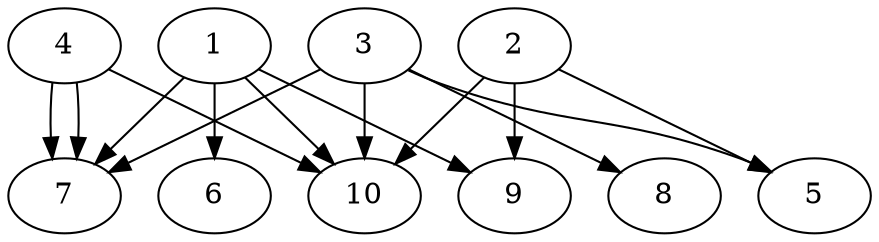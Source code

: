 // DAG automatically generated by daggen at Thu Oct  3 13:58:05 2019
// ./daggen --dot -n 10 --ccr 0.3 --fat 0.9 --regular 0.5 --density 0.9 --mindata 5242880 --maxdata 52428800 
digraph G {
  1 [size="85558613", alpha="0.18", expect_size="25667584"] 
  1 -> 6 [size ="25667584"]
  1 -> 7 [size ="25667584"]
  1 -> 9 [size ="25667584"]
  1 -> 10 [size ="25667584"]
  2 [size="30566400", alpha="0.16", expect_size="9169920"] 
  2 -> 5 [size ="9169920"]
  2 -> 9 [size ="9169920"]
  2 -> 10 [size ="9169920"]
  3 [size="159689387", alpha="0.17", expect_size="47906816"] 
  3 -> 5 [size ="47906816"]
  3 -> 7 [size ="47906816"]
  3 -> 8 [size ="47906816"]
  3 -> 10 [size ="47906816"]
  4 [size="70072320", alpha="0.18", expect_size="21021696"] 
  4 -> 7 [size ="21021696"]
  4 -> 7 [size ="21021696"]
  4 -> 10 [size ="21021696"]
  5 [size="157747200", alpha="0.15", expect_size="47324160"] 
  6 [size="109991253", alpha="0.08", expect_size="32997376"] 
  7 [size="167922347", alpha="0.16", expect_size="50376704"] 
  8 [size="98809173", alpha="0.13", expect_size="29642752"] 
  9 [size="140042240", alpha="0.10", expect_size="42012672"] 
  10 [size="149606400", alpha="0.13", expect_size="44881920"] 
}
